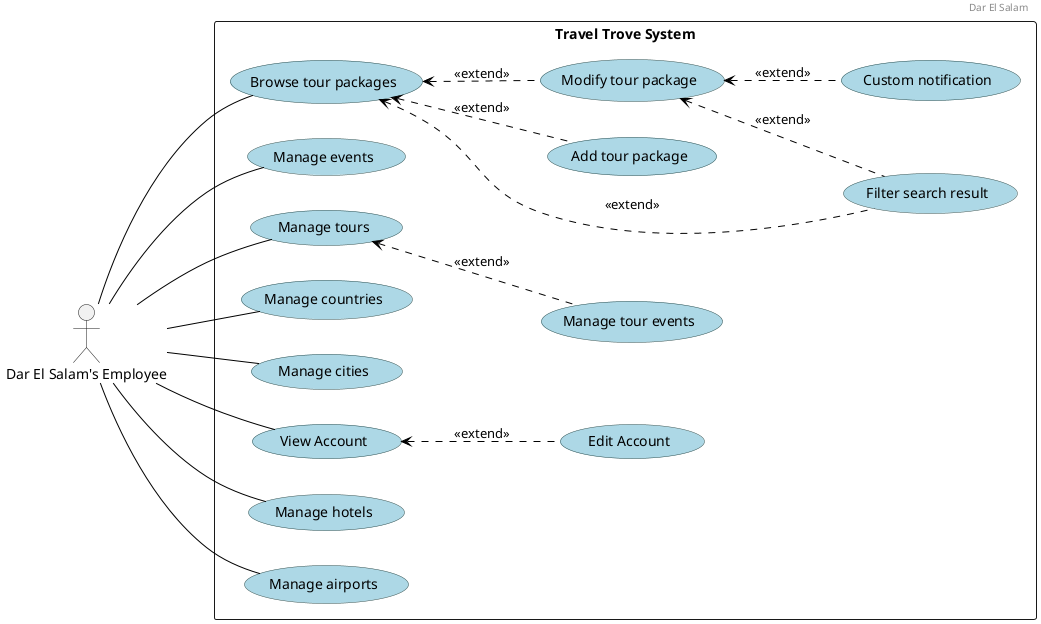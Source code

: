 @startuml
left to right direction

' Add a header with left alignment
header
Dar El Salam
endheader

' Custom skin parameters for use cases
skinparam usecase {
    BackgroundColor lightblue
    BorderColor DarkSlateGray
    ArrowColor Black
}

actor "Dar El Salam's Employee" as Employee

rectangle "Travel Trove System" {

    usecase "Browse tour packages"
    usecase "Add tour package"
    usecase "Modify tour package"
    usecase "Filter search result"
    usecase "Custom notification"
    usecase "Manage events"
    usecase "Manage tours"
    usecase "Manage countries"
    usecase "Manage cities"
    usecase "Manage tour events"
    usecase "View Account"
    usecase "Edit Account"
    usecase "Manage hotels"
    usecase "Manage airports"
}
Employee -- "Browse tour packages"
Employee -- "Manage events"
Employee -- "Manage tours"
Employee -- "Manage countries"
Employee -- "Manage cities"
Employee -- "View Account"
Employee -- "Manage hotels"
Employee -- "Manage airports"
"Browse tour packages" <.. "Filter search result" : <<extend>>
"Browse tour packages" <.. "Add tour package" : <<extend>>
"Browse tour packages" <.. "Modify tour package" : <<extend>>
"Modify tour package" <.. "Custom notification" : <<extend>>
"Modify tour package" <.. "Filter search result" : <<extend>>
"Manage tours" <.. "Manage tour events" : <<extend>>
"View Account" <.. "Edit Account" : <<extend>>

@enduml